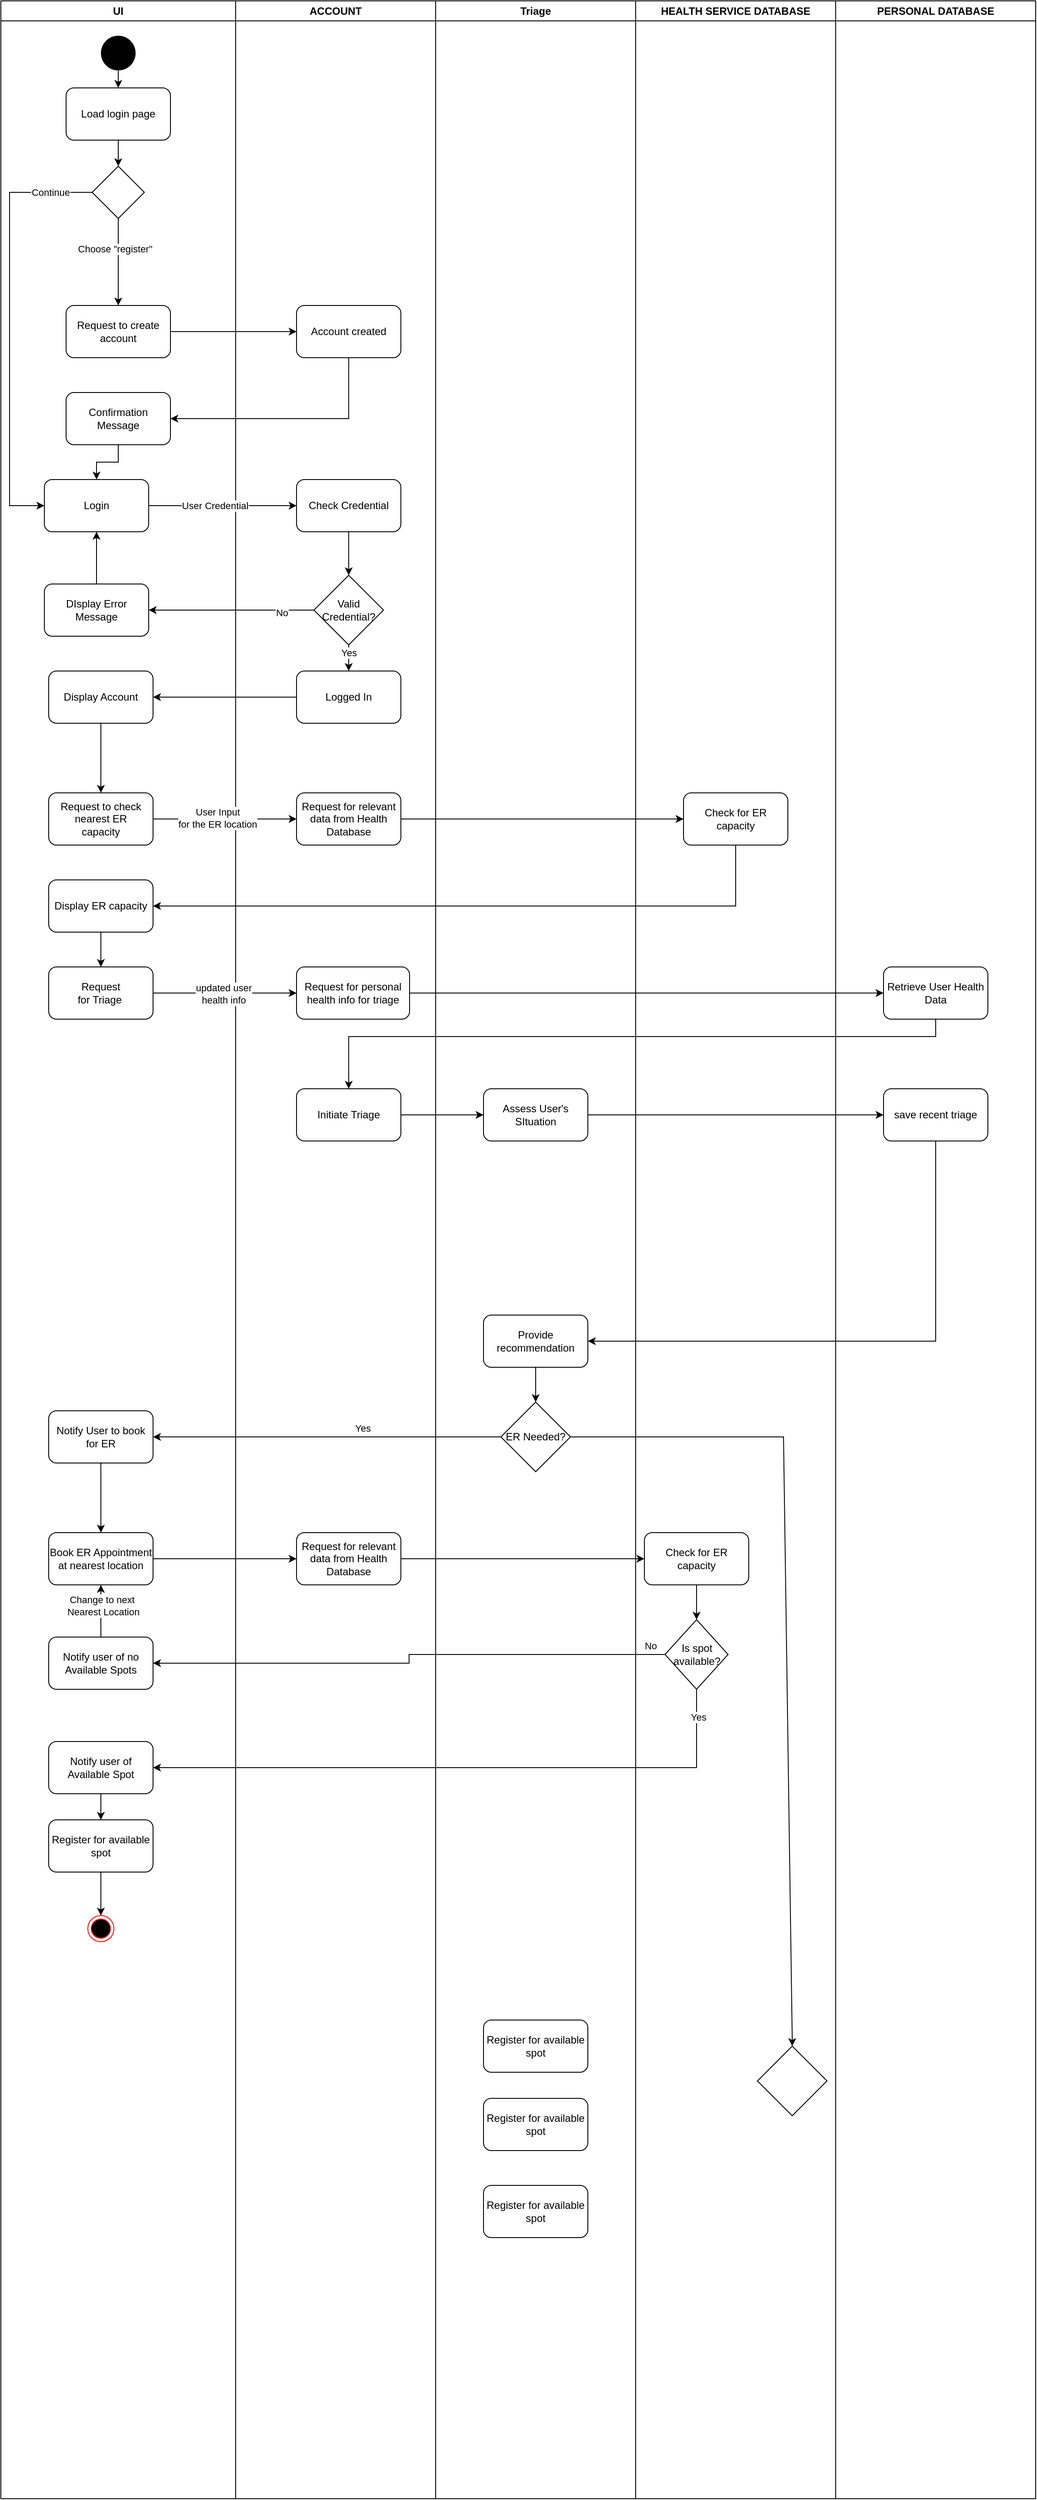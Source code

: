 <mxfile version="22.0.6" type="github">
  <diagram id="y0Xd6numxhi9tPHDjwmG" name="Page-1">
    <mxGraphModel dx="1315" dy="612" grid="1" gridSize="10" guides="1" tooltips="1" connect="1" arrows="1" fold="1" page="1" pageScale="1" pageWidth="850" pageHeight="1100" math="0" shadow="0">
      <root>
        <mxCell id="0" />
        <mxCell id="1" parent="0" />
        <mxCell id="MNY0G93UUQZCKlCEBIov-1" value="UI" style="swimlane;whiteSpace=wrap;html=1;" parent="1" vertex="1">
          <mxGeometry x="40" y="50" width="270" height="2870" as="geometry" />
        </mxCell>
        <mxCell id="MNY0G93UUQZCKlCEBIov-5" value="Request to create account" style="rounded=1;whiteSpace=wrap;html=1;" parent="MNY0G93UUQZCKlCEBIov-1" vertex="1">
          <mxGeometry x="75" y="350" width="120" height="60" as="geometry" />
        </mxCell>
        <mxCell id="MNY0G93UUQZCKlCEBIov-10" value="Login" style="rounded=1;whiteSpace=wrap;html=1;" parent="MNY0G93UUQZCKlCEBIov-1" vertex="1">
          <mxGeometry x="50" y="550" width="120" height="60" as="geometry" />
        </mxCell>
        <mxCell id="MNY0G93UUQZCKlCEBIov-11" value="" style="shape=ellipse;fillColor=#000000;strokeColor=none;html=1;sketch=0;" parent="MNY0G93UUQZCKlCEBIov-1" vertex="1">
          <mxGeometry x="115" y="40" width="40" height="40" as="geometry" />
        </mxCell>
        <mxCell id="MNY0G93UUQZCKlCEBIov-103" style="edgeStyle=orthogonalEdgeStyle;rounded=0;orthogonalLoop=1;jettySize=auto;html=1;exitX=0.5;exitY=1;exitDx=0;exitDy=0;entryX=0.5;entryY=0;entryDx=0;entryDy=0;" parent="MNY0G93UUQZCKlCEBIov-1" source="MNY0G93UUQZCKlCEBIov-18" target="MNY0G93UUQZCKlCEBIov-10" edge="1">
          <mxGeometry relative="1" as="geometry" />
        </mxCell>
        <mxCell id="MNY0G93UUQZCKlCEBIov-18" value="Confirmation &lt;br&gt;Message" style="rounded=1;whiteSpace=wrap;html=1;" parent="MNY0G93UUQZCKlCEBIov-1" vertex="1">
          <mxGeometry x="75" y="450" width="120" height="60" as="geometry" />
        </mxCell>
        <mxCell id="MNY0G93UUQZCKlCEBIov-30" style="edgeStyle=orthogonalEdgeStyle;rounded=0;orthogonalLoop=1;jettySize=auto;html=1;entryX=0.5;entryY=1;entryDx=0;entryDy=0;" parent="MNY0G93UUQZCKlCEBIov-1" source="MNY0G93UUQZCKlCEBIov-29" target="MNY0G93UUQZCKlCEBIov-10" edge="1">
          <mxGeometry relative="1" as="geometry" />
        </mxCell>
        <mxCell id="MNY0G93UUQZCKlCEBIov-29" value="DIsplay Error Message" style="rounded=1;whiteSpace=wrap;html=1;" parent="MNY0G93UUQZCKlCEBIov-1" vertex="1">
          <mxGeometry x="50" y="670" width="120" height="60" as="geometry" />
        </mxCell>
        <mxCell id="MNY0G93UUQZCKlCEBIov-37" style="edgeStyle=orthogonalEdgeStyle;rounded=0;orthogonalLoop=1;jettySize=auto;html=1;" parent="MNY0G93UUQZCKlCEBIov-1" source="MNY0G93UUQZCKlCEBIov-33" target="MNY0G93UUQZCKlCEBIov-36" edge="1">
          <mxGeometry relative="1" as="geometry" />
        </mxCell>
        <mxCell id="MNY0G93UUQZCKlCEBIov-33" value="Display Account " style="rounded=1;whiteSpace=wrap;html=1;" parent="MNY0G93UUQZCKlCEBIov-1" vertex="1">
          <mxGeometry x="55" y="770" width="120" height="60" as="geometry" />
        </mxCell>
        <mxCell id="MNY0G93UUQZCKlCEBIov-36" value="Request to check nearest ER&lt;br&gt;capacity" style="rounded=1;whiteSpace=wrap;html=1;" parent="MNY0G93UUQZCKlCEBIov-1" vertex="1">
          <mxGeometry x="55" y="910" width="120" height="60" as="geometry" />
        </mxCell>
        <mxCell id="MNY0G93UUQZCKlCEBIov-52" style="edgeStyle=orthogonalEdgeStyle;rounded=0;orthogonalLoop=1;jettySize=auto;html=1;" parent="MNY0G93UUQZCKlCEBIov-1" source="MNY0G93UUQZCKlCEBIov-44" target="MNY0G93UUQZCKlCEBIov-48" edge="1">
          <mxGeometry relative="1" as="geometry" />
        </mxCell>
        <mxCell id="MNY0G93UUQZCKlCEBIov-44" value="Display ER capacity" style="rounded=1;whiteSpace=wrap;html=1;" parent="MNY0G93UUQZCKlCEBIov-1" vertex="1">
          <mxGeometry x="55" y="1010" width="120" height="60" as="geometry" />
        </mxCell>
        <mxCell id="MNY0G93UUQZCKlCEBIov-48" value="Request&lt;br&gt;for Triage&lt;span style=&quot;white-space: pre;&quot;&gt;&#x9;&lt;/span&gt;" style="rounded=1;whiteSpace=wrap;html=1;" parent="MNY0G93UUQZCKlCEBIov-1" vertex="1">
          <mxGeometry x="55" y="1110" width="120" height="60" as="geometry" />
        </mxCell>
        <mxCell id="MNY0G93UUQZCKlCEBIov-79" value="Notify User to book for ER" style="rounded=1;whiteSpace=wrap;html=1;" parent="MNY0G93UUQZCKlCEBIov-1" vertex="1">
          <mxGeometry x="55" y="1620" width="120" height="60" as="geometry" />
        </mxCell>
        <mxCell id="MNY0G93UUQZCKlCEBIov-81" value="Book ER Appointment at nearest location" style="rounded=1;whiteSpace=wrap;html=1;" parent="MNY0G93UUQZCKlCEBIov-1" vertex="1">
          <mxGeometry x="55" y="1760" width="120" height="60" as="geometry" />
        </mxCell>
        <mxCell id="MNY0G93UUQZCKlCEBIov-84" value="" style="endArrow=classic;html=1;rounded=0;exitX=0.5;exitY=1;exitDx=0;exitDy=0;entryX=0.5;entryY=0;entryDx=0;entryDy=0;" parent="MNY0G93UUQZCKlCEBIov-1" source="MNY0G93UUQZCKlCEBIov-79" target="MNY0G93UUQZCKlCEBIov-81" edge="1">
          <mxGeometry width="50" height="50" relative="1" as="geometry">
            <mxPoint x="540" y="1670" as="sourcePoint" />
            <mxPoint x="590" y="1620" as="targetPoint" />
          </mxGeometry>
        </mxCell>
        <mxCell id="MNY0G93UUQZCKlCEBIov-91" value="Notify user of no Available Spots" style="rounded=1;whiteSpace=wrap;html=1;" parent="MNY0G93UUQZCKlCEBIov-1" vertex="1">
          <mxGeometry x="55" y="1880" width="120" height="60" as="geometry" />
        </mxCell>
        <mxCell id="MNY0G93UUQZCKlCEBIov-92" value="" style="endArrow=classic;html=1;rounded=0;exitX=0.5;exitY=0;exitDx=0;exitDy=0;entryX=0.5;entryY=1;entryDx=0;entryDy=0;" parent="MNY0G93UUQZCKlCEBIov-1" source="MNY0G93UUQZCKlCEBIov-91" target="MNY0G93UUQZCKlCEBIov-81" edge="1">
          <mxGeometry width="50" height="50" relative="1" as="geometry">
            <mxPoint x="540" y="1740" as="sourcePoint" />
            <mxPoint x="590" y="1690" as="targetPoint" />
          </mxGeometry>
        </mxCell>
        <mxCell id="MNY0G93UUQZCKlCEBIov-93" value="&lt;div&gt;Change to next&lt;/div&gt;&lt;div&gt;&amp;nbsp;Nearest Location&lt;br&gt;&lt;/div&gt;" style="edgeLabel;html=1;align=center;verticalAlign=middle;resizable=0;points=[];" parent="MNY0G93UUQZCKlCEBIov-92" vertex="1" connectable="0">
          <mxGeometry x="0.224" y="-1" relative="1" as="geometry">
            <mxPoint as="offset" />
          </mxGeometry>
        </mxCell>
        <mxCell id="MNY0G93UUQZCKlCEBIov-94" value="Load login page" style="rounded=1;whiteSpace=wrap;html=1;" parent="MNY0G93UUQZCKlCEBIov-1" vertex="1">
          <mxGeometry x="75" y="100" width="120" height="60" as="geometry" />
        </mxCell>
        <mxCell id="MNY0G93UUQZCKlCEBIov-98" style="edgeStyle=orthogonalEdgeStyle;rounded=0;orthogonalLoop=1;jettySize=auto;html=1;exitX=0.5;exitY=1;exitDx=0;exitDy=0;entryX=0.5;entryY=0;entryDx=0;entryDy=0;" parent="MNY0G93UUQZCKlCEBIov-1" source="MNY0G93UUQZCKlCEBIov-95" target="MNY0G93UUQZCKlCEBIov-5" edge="1">
          <mxGeometry relative="1" as="geometry" />
        </mxCell>
        <mxCell id="MNY0G93UUQZCKlCEBIov-104" value="Choose &quot;register&quot;" style="edgeLabel;html=1;align=center;verticalAlign=middle;resizable=0;points=[];" parent="MNY0G93UUQZCKlCEBIov-98" vertex="1" connectable="0">
          <mxGeometry x="-0.3" y="-4" relative="1" as="geometry">
            <mxPoint as="offset" />
          </mxGeometry>
        </mxCell>
        <mxCell id="MNY0G93UUQZCKlCEBIov-102" style="edgeStyle=orthogonalEdgeStyle;rounded=0;orthogonalLoop=1;jettySize=auto;html=1;exitX=0;exitY=0.5;exitDx=0;exitDy=0;entryX=0;entryY=0.5;entryDx=0;entryDy=0;" parent="MNY0G93UUQZCKlCEBIov-1" source="MNY0G93UUQZCKlCEBIov-95" target="MNY0G93UUQZCKlCEBIov-10" edge="1">
          <mxGeometry relative="1" as="geometry">
            <Array as="points">
              <mxPoint x="10" y="220" />
              <mxPoint x="10" y="580" />
            </Array>
          </mxGeometry>
        </mxCell>
        <mxCell id="MNY0G93UUQZCKlCEBIov-105" value="Continue" style="edgeLabel;html=1;align=center;verticalAlign=middle;resizable=0;points=[];" parent="MNY0G93UUQZCKlCEBIov-102" vertex="1" connectable="0">
          <mxGeometry x="-0.807" relative="1" as="geometry">
            <mxPoint as="offset" />
          </mxGeometry>
        </mxCell>
        <mxCell id="MNY0G93UUQZCKlCEBIov-95" value="" style="rhombus;whiteSpace=wrap;html=1;" parent="MNY0G93UUQZCKlCEBIov-1" vertex="1">
          <mxGeometry x="105" y="190" width="60" height="60" as="geometry" />
        </mxCell>
        <mxCell id="MNY0G93UUQZCKlCEBIov-96" value="" style="endArrow=classic;html=1;rounded=0;exitX=0.5;exitY=1;exitDx=0;exitDy=0;entryX=0.5;entryY=0;entryDx=0;entryDy=0;" parent="MNY0G93UUQZCKlCEBIov-1" source="MNY0G93UUQZCKlCEBIov-94" target="MNY0G93UUQZCKlCEBIov-95" edge="1">
          <mxGeometry width="50" height="50" relative="1" as="geometry">
            <mxPoint x="540" y="360" as="sourcePoint" />
            <mxPoint x="590" y="310" as="targetPoint" />
          </mxGeometry>
        </mxCell>
        <mxCell id="MNY0G93UUQZCKlCEBIov-97" value="" style="endArrow=classic;html=1;rounded=0;exitX=0.5;exitY=1;exitDx=0;exitDy=0;entryX=0.5;entryY=0;entryDx=0;entryDy=0;" parent="MNY0G93UUQZCKlCEBIov-1" source="MNY0G93UUQZCKlCEBIov-11" target="MNY0G93UUQZCKlCEBIov-94" edge="1">
          <mxGeometry width="50" height="50" relative="1" as="geometry">
            <mxPoint x="540" y="360" as="sourcePoint" />
            <mxPoint x="590" y="310" as="targetPoint" />
          </mxGeometry>
        </mxCell>
        <mxCell id="MNY0G93UUQZCKlCEBIov-117" style="edgeStyle=orthogonalEdgeStyle;rounded=0;orthogonalLoop=1;jettySize=auto;html=1;exitX=0.5;exitY=1;exitDx=0;exitDy=0;entryX=0.5;entryY=0;entryDx=0;entryDy=0;" parent="MNY0G93UUQZCKlCEBIov-1" source="MNY0G93UUQZCKlCEBIov-113" target="MNY0G93UUQZCKlCEBIov-116" edge="1">
          <mxGeometry relative="1" as="geometry" />
        </mxCell>
        <mxCell id="MNY0G93UUQZCKlCEBIov-113" value="Notify user of Available Spot" style="rounded=1;whiteSpace=wrap;html=1;" parent="MNY0G93UUQZCKlCEBIov-1" vertex="1">
          <mxGeometry x="55" y="2000" width="120" height="60" as="geometry" />
        </mxCell>
        <mxCell id="MNY0G93UUQZCKlCEBIov-119" style="edgeStyle=orthogonalEdgeStyle;rounded=0;orthogonalLoop=1;jettySize=auto;html=1;exitX=0.5;exitY=1;exitDx=0;exitDy=0;entryX=0.5;entryY=0;entryDx=0;entryDy=0;" parent="MNY0G93UUQZCKlCEBIov-1" source="MNY0G93UUQZCKlCEBIov-116" target="MNY0G93UUQZCKlCEBIov-118" edge="1">
          <mxGeometry relative="1" as="geometry" />
        </mxCell>
        <mxCell id="MNY0G93UUQZCKlCEBIov-116" value="Register for available spot" style="rounded=1;whiteSpace=wrap;html=1;" parent="MNY0G93UUQZCKlCEBIov-1" vertex="1">
          <mxGeometry x="55" y="2090" width="120" height="60" as="geometry" />
        </mxCell>
        <mxCell id="MNY0G93UUQZCKlCEBIov-118" value="" style="ellipse;html=1;shape=endState;fillColor=#000000;strokeColor=#ff0000;" parent="MNY0G93UUQZCKlCEBIov-1" vertex="1">
          <mxGeometry x="100" y="2200" width="30" height="30" as="geometry" />
        </mxCell>
        <mxCell id="MNY0G93UUQZCKlCEBIov-3" value="ACCOUNT" style="swimlane;whiteSpace=wrap;html=1;startSize=23;" parent="1" vertex="1">
          <mxGeometry x="310" y="50" width="230" height="2870" as="geometry" />
        </mxCell>
        <mxCell id="MNY0G93UUQZCKlCEBIov-9" value="Account created" style="rounded=1;whiteSpace=wrap;html=1;" parent="MNY0G93UUQZCKlCEBIov-3" vertex="1">
          <mxGeometry x="70" y="350" width="120" height="60" as="geometry" />
        </mxCell>
        <mxCell id="MNY0G93UUQZCKlCEBIov-26" style="edgeStyle=orthogonalEdgeStyle;rounded=0;orthogonalLoop=1;jettySize=auto;html=1;entryX=0.5;entryY=0;entryDx=0;entryDy=0;" parent="MNY0G93UUQZCKlCEBIov-3" source="MNY0G93UUQZCKlCEBIov-24" target="MNY0G93UUQZCKlCEBIov-25" edge="1">
          <mxGeometry relative="1" as="geometry" />
        </mxCell>
        <mxCell id="MNY0G93UUQZCKlCEBIov-24" value="Check Credential" style="rounded=1;whiteSpace=wrap;html=1;" parent="MNY0G93UUQZCKlCEBIov-3" vertex="1">
          <mxGeometry x="70" y="550" width="120" height="60" as="geometry" />
        </mxCell>
        <mxCell id="MNY0G93UUQZCKlCEBIov-31" style="edgeStyle=orthogonalEdgeStyle;rounded=0;orthogonalLoop=1;jettySize=auto;html=1;exitX=0.5;exitY=1;exitDx=0;exitDy=0;" parent="MNY0G93UUQZCKlCEBIov-3" source="MNY0G93UUQZCKlCEBIov-25" edge="1">
          <mxGeometry relative="1" as="geometry">
            <mxPoint x="130" y="770" as="targetPoint" />
          </mxGeometry>
        </mxCell>
        <mxCell id="MNY0G93UUQZCKlCEBIov-68" value="Yes" style="edgeLabel;html=1;align=center;verticalAlign=middle;resizable=0;points=[];" parent="MNY0G93UUQZCKlCEBIov-31" vertex="1" connectable="0">
          <mxGeometry x="-0.4" relative="1" as="geometry">
            <mxPoint as="offset" />
          </mxGeometry>
        </mxCell>
        <mxCell id="MNY0G93UUQZCKlCEBIov-25" value="Valid &lt;br&gt;Credential?" style="rhombus;whiteSpace=wrap;html=1;" parent="MNY0G93UUQZCKlCEBIov-3" vertex="1">
          <mxGeometry x="90" y="660" width="80" height="80" as="geometry" />
        </mxCell>
        <mxCell id="MNY0G93UUQZCKlCEBIov-32" value="Logged In" style="rounded=1;whiteSpace=wrap;html=1;" parent="MNY0G93UUQZCKlCEBIov-3" vertex="1">
          <mxGeometry x="70" y="770" width="120" height="60" as="geometry" />
        </mxCell>
        <mxCell id="MNY0G93UUQZCKlCEBIov-38" value="Request for relevant &lt;br&gt;data from Health Database" style="rounded=1;whiteSpace=wrap;html=1;" parent="MNY0G93UUQZCKlCEBIov-3" vertex="1">
          <mxGeometry x="70" y="910" width="120" height="60" as="geometry" />
        </mxCell>
        <mxCell id="MNY0G93UUQZCKlCEBIov-55" value="Request for personal&lt;br&gt;health info for triage" style="rounded=1;whiteSpace=wrap;html=1;" parent="MNY0G93UUQZCKlCEBIov-3" vertex="1">
          <mxGeometry x="70" y="1110" width="130" height="60" as="geometry" />
        </mxCell>
        <mxCell id="MNY0G93UUQZCKlCEBIov-51" value="Initiate Triage" style="rounded=1;whiteSpace=wrap;html=1;" parent="MNY0G93UUQZCKlCEBIov-3" vertex="1">
          <mxGeometry x="70" y="1250" width="120" height="60" as="geometry" />
        </mxCell>
        <mxCell id="MNY0G93UUQZCKlCEBIov-4" value="HEALTH SERVICE DATABASE" style="swimlane;whiteSpace=wrap;html=1;" parent="1" vertex="1">
          <mxGeometry x="770" y="50" width="230" height="2870" as="geometry" />
        </mxCell>
        <mxCell id="MNY0G93UUQZCKlCEBIov-42" value="Check for ER capacity" style="rounded=1;whiteSpace=wrap;html=1;" parent="MNY0G93UUQZCKlCEBIov-4" vertex="1">
          <mxGeometry x="55" y="910" width="120" height="60" as="geometry" />
        </mxCell>
        <mxCell id="MNY0G93UUQZCKlCEBIov-85" value="Request for relevant &lt;br&gt;data from Health Database" style="rounded=1;whiteSpace=wrap;html=1;" parent="MNY0G93UUQZCKlCEBIov-4" vertex="1">
          <mxGeometry x="-390" y="1760" width="120" height="60" as="geometry" />
        </mxCell>
        <mxCell id="MNY0G93UUQZCKlCEBIov-86" value="Check for ER capacity" style="rounded=1;whiteSpace=wrap;html=1;" parent="MNY0G93UUQZCKlCEBIov-4" vertex="1">
          <mxGeometry x="10" y="1760" width="120" height="60" as="geometry" />
        </mxCell>
        <mxCell id="MNY0G93UUQZCKlCEBIov-88" value="" style="endArrow=classic;html=1;rounded=0;exitX=1;exitY=0.5;exitDx=0;exitDy=0;entryX=0;entryY=0.5;entryDx=0;entryDy=0;" parent="MNY0G93UUQZCKlCEBIov-4" source="MNY0G93UUQZCKlCEBIov-85" target="MNY0G93UUQZCKlCEBIov-86" edge="1">
          <mxGeometry width="50" height="50" relative="1" as="geometry">
            <mxPoint x="-150" y="1740" as="sourcePoint" />
            <mxPoint x="-100" y="1690" as="targetPoint" />
          </mxGeometry>
        </mxCell>
        <mxCell id="MNY0G93UUQZCKlCEBIov-89" value="Is spot available?" style="rhombus;whiteSpace=wrap;html=1;" parent="MNY0G93UUQZCKlCEBIov-4" vertex="1">
          <mxGeometry x="33.75" y="1860" width="72.5" height="80" as="geometry" />
        </mxCell>
        <mxCell id="MNY0G93UUQZCKlCEBIov-90" value="" style="endArrow=classic;html=1;rounded=0;entryX=0.5;entryY=0;entryDx=0;entryDy=0;exitX=0.5;exitY=1;exitDx=0;exitDy=0;" parent="MNY0G93UUQZCKlCEBIov-4" source="MNY0G93UUQZCKlCEBIov-86" target="MNY0G93UUQZCKlCEBIov-89" edge="1">
          <mxGeometry width="50" height="50" relative="1" as="geometry">
            <mxPoint x="-150" y="1740" as="sourcePoint" />
            <mxPoint x="-100" y="1690" as="targetPoint" />
          </mxGeometry>
        </mxCell>
        <mxCell id="C8Zunma8ayT8bwuVkPhB-5" value="" style="rhombus;whiteSpace=wrap;html=1;" vertex="1" parent="MNY0G93UUQZCKlCEBIov-4">
          <mxGeometry x="140" y="2350" width="80" height="80" as="geometry" />
        </mxCell>
        <mxCell id="MNY0G93UUQZCKlCEBIov-16" style="edgeStyle=orthogonalEdgeStyle;rounded=0;orthogonalLoop=1;jettySize=auto;html=1;entryX=0;entryY=0.5;entryDx=0;entryDy=0;" parent="1" source="MNY0G93UUQZCKlCEBIov-5" target="MNY0G93UUQZCKlCEBIov-9" edge="1">
          <mxGeometry relative="1" as="geometry" />
        </mxCell>
        <mxCell id="MNY0G93UUQZCKlCEBIov-19" style="edgeStyle=orthogonalEdgeStyle;rounded=0;orthogonalLoop=1;jettySize=auto;html=1;entryX=1;entryY=0.5;entryDx=0;entryDy=0;exitX=0.5;exitY=1;exitDx=0;exitDy=0;" parent="1" source="MNY0G93UUQZCKlCEBIov-9" target="MNY0G93UUQZCKlCEBIov-18" edge="1">
          <mxGeometry relative="1" as="geometry">
            <mxPoint x="475" y="510" as="sourcePoint" />
            <mxPoint x="350" y="600" as="targetPoint" />
          </mxGeometry>
        </mxCell>
        <mxCell id="MNY0G93UUQZCKlCEBIov-22" value="" style="endArrow=classic;html=1;rounded=0;exitX=1;exitY=0.5;exitDx=0;exitDy=0;entryX=0;entryY=0.5;entryDx=0;entryDy=0;" parent="1" source="MNY0G93UUQZCKlCEBIov-10" target="MNY0G93UUQZCKlCEBIov-24" edge="1">
          <mxGeometry width="50" height="50" relative="1" as="geometry">
            <mxPoint x="410" y="610" as="sourcePoint" />
            <mxPoint x="370" y="630" as="targetPoint" />
          </mxGeometry>
        </mxCell>
        <mxCell id="MNY0G93UUQZCKlCEBIov-23" value="User Credential" style="edgeLabel;html=1;align=center;verticalAlign=middle;resizable=0;points=[];" parent="MNY0G93UUQZCKlCEBIov-22" vertex="1" connectable="0">
          <mxGeometry x="-0.467" relative="1" as="geometry">
            <mxPoint x="30" as="offset" />
          </mxGeometry>
        </mxCell>
        <mxCell id="MNY0G93UUQZCKlCEBIov-27" style="edgeStyle=orthogonalEdgeStyle;rounded=0;orthogonalLoop=1;jettySize=auto;html=1;" parent="1" source="MNY0G93UUQZCKlCEBIov-25" target="MNY0G93UUQZCKlCEBIov-29" edge="1">
          <mxGeometry relative="1" as="geometry">
            <mxPoint x="330" y="750" as="targetPoint" />
          </mxGeometry>
        </mxCell>
        <mxCell id="MNY0G93UUQZCKlCEBIov-28" value="No" style="edgeLabel;html=1;align=center;verticalAlign=middle;resizable=0;points=[];" parent="MNY0G93UUQZCKlCEBIov-27" vertex="1" connectable="0">
          <mxGeometry x="-0.613" y="3" relative="1" as="geometry">
            <mxPoint as="offset" />
          </mxGeometry>
        </mxCell>
        <mxCell id="MNY0G93UUQZCKlCEBIov-34" style="edgeStyle=orthogonalEdgeStyle;rounded=0;orthogonalLoop=1;jettySize=auto;html=1;exitX=0;exitY=0.5;exitDx=0;exitDy=0;entryX=1;entryY=0.5;entryDx=0;entryDy=0;" parent="1" source="MNY0G93UUQZCKlCEBIov-32" target="MNY0G93UUQZCKlCEBIov-33" edge="1">
          <mxGeometry relative="1" as="geometry" />
        </mxCell>
        <mxCell id="MNY0G93UUQZCKlCEBIov-39" style="edgeStyle=orthogonalEdgeStyle;rounded=0;orthogonalLoop=1;jettySize=auto;html=1;entryX=0;entryY=0.5;entryDx=0;entryDy=0;" parent="1" source="MNY0G93UUQZCKlCEBIov-36" target="MNY0G93UUQZCKlCEBIov-38" edge="1">
          <mxGeometry relative="1" as="geometry" />
        </mxCell>
        <mxCell id="MNY0G93UUQZCKlCEBIov-40" value="Text" style="edgeLabel;html=1;align=center;verticalAlign=middle;resizable=0;points=[];" parent="MNY0G93UUQZCKlCEBIov-39" vertex="1" connectable="0">
          <mxGeometry x="-0.216" y="-5" relative="1" as="geometry">
            <mxPoint x="6" y="-5" as="offset" />
          </mxGeometry>
        </mxCell>
        <mxCell id="MNY0G93UUQZCKlCEBIov-41" value="User Input &lt;br&gt;for the ER location" style="edgeLabel;html=1;align=center;verticalAlign=middle;resizable=0;points=[];" parent="MNY0G93UUQZCKlCEBIov-39" vertex="1" connectable="0">
          <mxGeometry x="-0.104" y="1" relative="1" as="geometry">
            <mxPoint as="offset" />
          </mxGeometry>
        </mxCell>
        <mxCell id="MNY0G93UUQZCKlCEBIov-43" value="" style="endArrow=classic;html=1;rounded=0;exitX=1;exitY=0.5;exitDx=0;exitDy=0;entryX=0;entryY=0.5;entryDx=0;entryDy=0;" parent="1" source="MNY0G93UUQZCKlCEBIov-38" target="MNY0G93UUQZCKlCEBIov-42" edge="1">
          <mxGeometry width="50" height="50" relative="1" as="geometry">
            <mxPoint x="550" y="980" as="sourcePoint" />
            <mxPoint x="600" y="930" as="targetPoint" />
          </mxGeometry>
        </mxCell>
        <mxCell id="MNY0G93UUQZCKlCEBIov-46" value="" style="endArrow=classic;html=1;rounded=0;entryX=1;entryY=0.5;entryDx=0;entryDy=0;exitX=0.5;exitY=1;exitDx=0;exitDy=0;" parent="1" source="MNY0G93UUQZCKlCEBIov-42" target="MNY0G93UUQZCKlCEBIov-44" edge="1">
          <mxGeometry width="50" height="50" relative="1" as="geometry">
            <mxPoint x="550" y="1100" as="sourcePoint" />
            <mxPoint x="600" y="1050" as="targetPoint" />
            <Array as="points">
              <mxPoint x="885" y="1090" />
            </Array>
          </mxGeometry>
        </mxCell>
        <mxCell id="MNY0G93UUQZCKlCEBIov-49" value="Triage" style="swimlane;whiteSpace=wrap;html=1;" parent="1" vertex="1">
          <mxGeometry x="540" y="50" width="230" height="2870" as="geometry" />
        </mxCell>
        <mxCell id="MNY0G93UUQZCKlCEBIov-64" value="Assess User&#39;s SItuation" style="rounded=1;whiteSpace=wrap;html=1;" parent="MNY0G93UUQZCKlCEBIov-49" vertex="1">
          <mxGeometry x="55" y="1250" width="120" height="60" as="geometry" />
        </mxCell>
        <mxCell id="MNY0G93UUQZCKlCEBIov-112" style="edgeStyle=orthogonalEdgeStyle;rounded=0;orthogonalLoop=1;jettySize=auto;html=1;exitX=0.5;exitY=1;exitDx=0;exitDy=0;entryX=0.5;entryY=0;entryDx=0;entryDy=0;" parent="MNY0G93UUQZCKlCEBIov-49" source="MNY0G93UUQZCKlCEBIov-74" target="MNY0G93UUQZCKlCEBIov-77" edge="1">
          <mxGeometry relative="1" as="geometry" />
        </mxCell>
        <mxCell id="MNY0G93UUQZCKlCEBIov-74" value="Provide recommendation" style="rounded=1;whiteSpace=wrap;html=1;" parent="MNY0G93UUQZCKlCEBIov-49" vertex="1">
          <mxGeometry x="55" y="1510" width="120" height="60" as="geometry" />
        </mxCell>
        <mxCell id="MNY0G93UUQZCKlCEBIov-77" value="ER Needed?" style="rhombus;whiteSpace=wrap;html=1;" parent="MNY0G93UUQZCKlCEBIov-49" vertex="1">
          <mxGeometry x="75" y="1610" width="80" height="80" as="geometry" />
        </mxCell>
        <mxCell id="C8Zunma8ayT8bwuVkPhB-6" value="Register for available spot" style="rounded=1;whiteSpace=wrap;html=1;" vertex="1" parent="MNY0G93UUQZCKlCEBIov-49">
          <mxGeometry x="55" y="2320" width="120" height="60" as="geometry" />
        </mxCell>
        <mxCell id="C8Zunma8ayT8bwuVkPhB-7" value="Register for available spot" style="rounded=1;whiteSpace=wrap;html=1;" vertex="1" parent="MNY0G93UUQZCKlCEBIov-49">
          <mxGeometry x="55" y="2410" width="120" height="60" as="geometry" />
        </mxCell>
        <mxCell id="C8Zunma8ayT8bwuVkPhB-8" value="Register for available spot" style="rounded=1;whiteSpace=wrap;html=1;" vertex="1" parent="MNY0G93UUQZCKlCEBIov-49">
          <mxGeometry x="55" y="2510" width="120" height="60" as="geometry" />
        </mxCell>
        <mxCell id="MNY0G93UUQZCKlCEBIov-56" value="PERSONAL DATABASE" style="swimlane;whiteSpace=wrap;html=1;" parent="1" vertex="1">
          <mxGeometry x="1000" y="50" width="230" height="2870" as="geometry" />
        </mxCell>
        <mxCell id="MNY0G93UUQZCKlCEBIov-57" value="Retrieve User Health Data" style="rounded=1;whiteSpace=wrap;html=1;" parent="MNY0G93UUQZCKlCEBIov-56" vertex="1">
          <mxGeometry x="55" y="1110" width="120" height="60" as="geometry" />
        </mxCell>
        <mxCell id="MNY0G93UUQZCKlCEBIov-75" value="save recent triage" style="rounded=1;whiteSpace=wrap;html=1;" parent="MNY0G93UUQZCKlCEBIov-56" vertex="1">
          <mxGeometry x="55" y="1250" width="120" height="60" as="geometry" />
        </mxCell>
        <mxCell id="MNY0G93UUQZCKlCEBIov-58" value="" style="endArrow=classic;html=1;rounded=0;exitX=1;exitY=0.5;exitDx=0;exitDy=0;entryX=0;entryY=0.5;entryDx=0;entryDy=0;" parent="1" source="MNY0G93UUQZCKlCEBIov-48" target="MNY0G93UUQZCKlCEBIov-55" edge="1">
          <mxGeometry width="50" height="50" relative="1" as="geometry">
            <mxPoint x="680" y="1080" as="sourcePoint" />
            <mxPoint x="730" y="1030" as="targetPoint" />
          </mxGeometry>
        </mxCell>
        <mxCell id="MNY0G93UUQZCKlCEBIov-59" value="updated user&lt;br&gt;health info" style="edgeLabel;html=1;align=center;verticalAlign=middle;resizable=0;points=[];" parent="MNY0G93UUQZCKlCEBIov-58" vertex="1" connectable="0">
          <mxGeometry x="-0.024" y="-1" relative="1" as="geometry">
            <mxPoint as="offset" />
          </mxGeometry>
        </mxCell>
        <mxCell id="MNY0G93UUQZCKlCEBIov-61" style="edgeStyle=orthogonalEdgeStyle;rounded=0;orthogonalLoop=1;jettySize=auto;html=1;" parent="1" source="MNY0G93UUQZCKlCEBIov-55" target="MNY0G93UUQZCKlCEBIov-57" edge="1">
          <mxGeometry relative="1" as="geometry" />
        </mxCell>
        <mxCell id="MNY0G93UUQZCKlCEBIov-63" value="" style="endArrow=classic;html=1;rounded=0;exitX=0.5;exitY=1;exitDx=0;exitDy=0;entryX=0.5;entryY=0;entryDx=0;entryDy=0;" parent="1" source="MNY0G93UUQZCKlCEBIov-57" target="MNY0G93UUQZCKlCEBIov-51" edge="1">
          <mxGeometry width="50" height="50" relative="1" as="geometry">
            <mxPoint x="680" y="1390" as="sourcePoint" />
            <mxPoint x="730" y="1340" as="targetPoint" />
            <Array as="points">
              <mxPoint x="1115" y="1240" />
              <mxPoint x="440" y="1240" />
            </Array>
          </mxGeometry>
        </mxCell>
        <mxCell id="MNY0G93UUQZCKlCEBIov-65" style="edgeStyle=orthogonalEdgeStyle;rounded=0;orthogonalLoop=1;jettySize=auto;html=1;entryX=0;entryY=0.5;entryDx=0;entryDy=0;" parent="1" source="MNY0G93UUQZCKlCEBIov-51" target="MNY0G93UUQZCKlCEBIov-64" edge="1">
          <mxGeometry relative="1" as="geometry" />
        </mxCell>
        <mxCell id="MNY0G93UUQZCKlCEBIov-87" value="" style="endArrow=classic;html=1;rounded=0;exitX=1;exitY=0.5;exitDx=0;exitDy=0;entryX=0;entryY=0.5;entryDx=0;entryDy=0;" parent="1" source="MNY0G93UUQZCKlCEBIov-81" target="MNY0G93UUQZCKlCEBIov-85" edge="1">
          <mxGeometry width="50" height="50" relative="1" as="geometry">
            <mxPoint x="620" y="1790" as="sourcePoint" />
            <mxPoint x="670" y="1740" as="targetPoint" />
          </mxGeometry>
        </mxCell>
        <mxCell id="MNY0G93UUQZCKlCEBIov-107" style="edgeStyle=orthogonalEdgeStyle;rounded=0;orthogonalLoop=1;jettySize=auto;html=1;exitX=0;exitY=0.5;exitDx=0;exitDy=0;entryX=1;entryY=0.5;entryDx=0;entryDy=0;" parent="1" source="MNY0G93UUQZCKlCEBIov-89" target="MNY0G93UUQZCKlCEBIov-91" edge="1">
          <mxGeometry relative="1" as="geometry" />
        </mxCell>
        <mxCell id="MNY0G93UUQZCKlCEBIov-108" value="No" style="edgeLabel;html=1;align=center;verticalAlign=middle;resizable=0;points=[];" parent="MNY0G93UUQZCKlCEBIov-107" vertex="1" connectable="0">
          <mxGeometry x="-0.716" y="6" relative="1" as="geometry">
            <mxPoint x="68" y="-16" as="offset" />
          </mxGeometry>
        </mxCell>
        <mxCell id="MNY0G93UUQZCKlCEBIov-110" style="edgeStyle=orthogonalEdgeStyle;rounded=0;orthogonalLoop=1;jettySize=auto;html=1;exitX=0.5;exitY=1;exitDx=0;exitDy=0;entryX=1;entryY=0.5;entryDx=0;entryDy=0;" parent="1" source="MNY0G93UUQZCKlCEBIov-75" target="MNY0G93UUQZCKlCEBIov-74" edge="1">
          <mxGeometry relative="1" as="geometry" />
        </mxCell>
        <mxCell id="MNY0G93UUQZCKlCEBIov-111" style="edgeStyle=orthogonalEdgeStyle;rounded=0;orthogonalLoop=1;jettySize=auto;html=1;exitX=1;exitY=0.5;exitDx=0;exitDy=0;entryX=0;entryY=0.5;entryDx=0;entryDy=0;" parent="1" source="MNY0G93UUQZCKlCEBIov-64" target="MNY0G93UUQZCKlCEBIov-75" edge="1">
          <mxGeometry relative="1" as="geometry" />
        </mxCell>
        <mxCell id="MNY0G93UUQZCKlCEBIov-114" style="edgeStyle=orthogonalEdgeStyle;rounded=0;orthogonalLoop=1;jettySize=auto;html=1;exitX=0.5;exitY=1;exitDx=0;exitDy=0;entryX=1;entryY=0.5;entryDx=0;entryDy=0;" parent="1" source="MNY0G93UUQZCKlCEBIov-89" target="MNY0G93UUQZCKlCEBIov-113" edge="1">
          <mxGeometry relative="1" as="geometry" />
        </mxCell>
        <mxCell id="MNY0G93UUQZCKlCEBIov-115" value="Yes" style="edgeLabel;html=1;align=center;verticalAlign=middle;resizable=0;points=[];" parent="MNY0G93UUQZCKlCEBIov-114" vertex="1" connectable="0">
          <mxGeometry x="-0.91" y="2" relative="1" as="geometry">
            <mxPoint as="offset" />
          </mxGeometry>
        </mxCell>
        <mxCell id="C8Zunma8ayT8bwuVkPhB-1" value="" style="endArrow=classic;html=1;rounded=0;exitX=1;exitY=0.5;exitDx=0;exitDy=0;entryX=0.5;entryY=0;entryDx=0;entryDy=0;" edge="1" parent="1" source="MNY0G93UUQZCKlCEBIov-77" target="C8Zunma8ayT8bwuVkPhB-5">
          <mxGeometry width="50" height="50" relative="1" as="geometry">
            <mxPoint x="480" y="1930" as="sourcePoint" />
            <mxPoint x="215" y="2390" as="targetPoint" />
            <Array as="points">
              <mxPoint x="940" y="1700" />
              <mxPoint x="950" y="2390" />
            </Array>
          </mxGeometry>
        </mxCell>
        <mxCell id="C8Zunma8ayT8bwuVkPhB-2" style="edgeStyle=orthogonalEdgeStyle;rounded=0;orthogonalLoop=1;jettySize=auto;html=1;exitX=0;exitY=0.5;exitDx=0;exitDy=0;entryX=1;entryY=0.5;entryDx=0;entryDy=0;" edge="1" parent="1" source="MNY0G93UUQZCKlCEBIov-77" target="MNY0G93UUQZCKlCEBIov-79">
          <mxGeometry relative="1" as="geometry" />
        </mxCell>
        <mxCell id="C8Zunma8ayT8bwuVkPhB-3" value="Yes" style="edgeLabel;html=1;align=center;verticalAlign=middle;resizable=0;points=[];" vertex="1" connectable="0" parent="C8Zunma8ayT8bwuVkPhB-2">
          <mxGeometry x="0.112" y="2" relative="1" as="geometry">
            <mxPoint x="63" y="-12" as="offset" />
          </mxGeometry>
        </mxCell>
      </root>
    </mxGraphModel>
  </diagram>
</mxfile>
